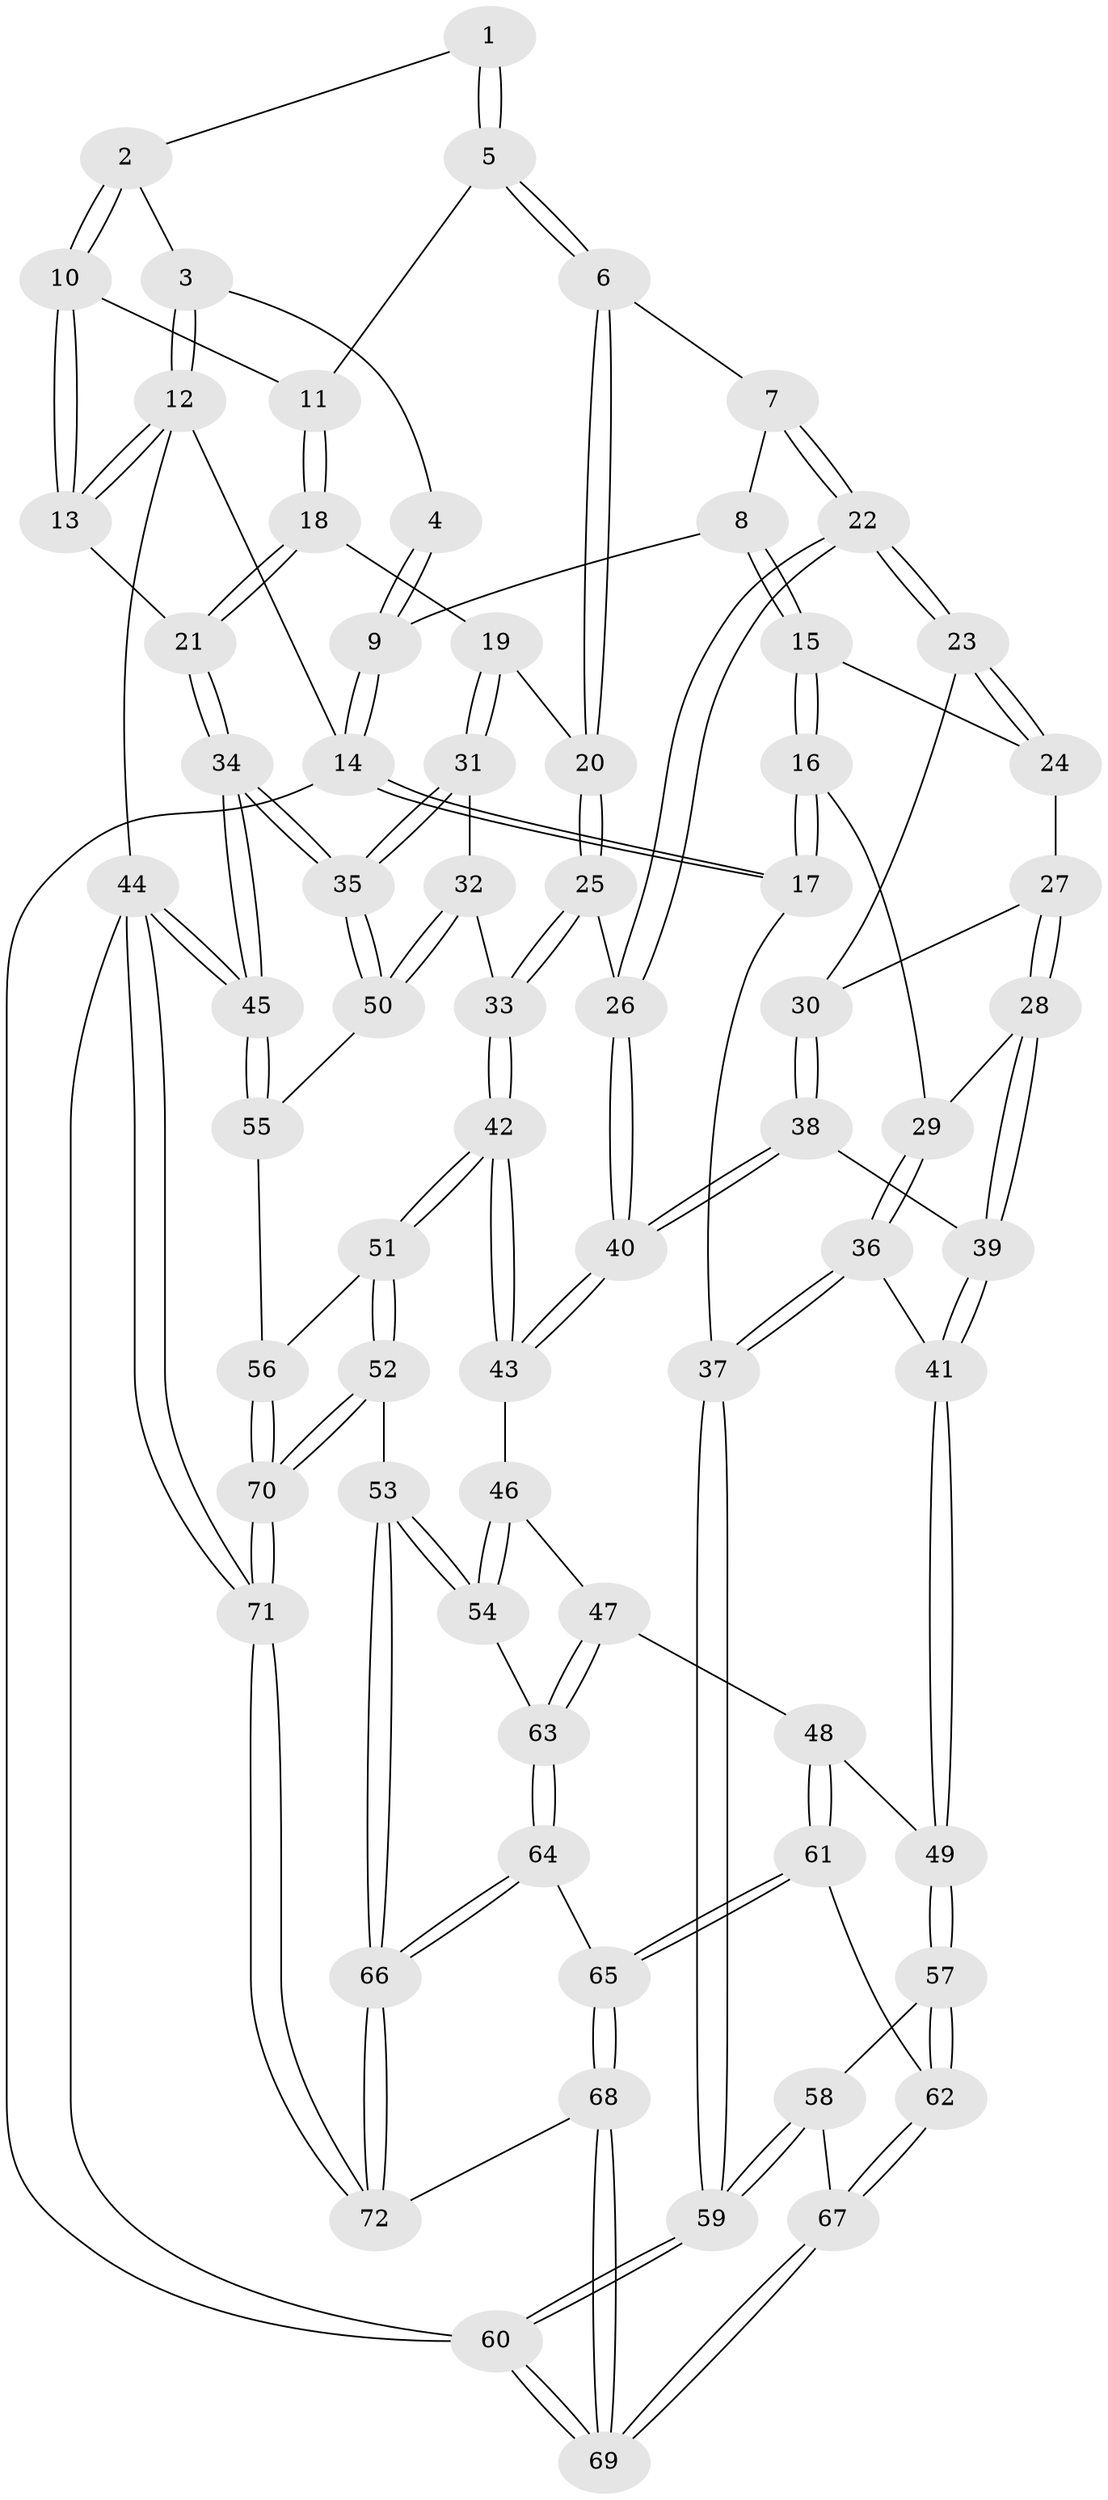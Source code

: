 // coarse degree distribution, {3: 0.16279069767441862, 4: 0.32558139534883723, 6: 0.20930232558139536, 5: 0.2558139534883721, 7: 0.046511627906976744}
// Generated by graph-tools (version 1.1) at 2025/05/03/04/25 22:05:02]
// undirected, 72 vertices, 177 edges
graph export_dot {
graph [start="1"]
  node [color=gray90,style=filled];
  1 [pos="+0.8464884484281169+0.1209666169091359"];
  2 [pos="+0.8558538028135263+0.11411272244945107"];
  3 [pos="+1+0"];
  4 [pos="+0.6479989171824546+0"];
  5 [pos="+0.8362446089594844+0.18290637777528582"];
  6 [pos="+0.7547750766800355+0.23766986920353217"];
  7 [pos="+0.5137727993316422+0.1206655264001169"];
  8 [pos="+0.41860353904514364+0"];
  9 [pos="+0.4184669815136472+0"];
  10 [pos="+1+0.07124133722033306"];
  11 [pos="+0.8571492113568114+0.19220004491306764"];
  12 [pos="+1+0"];
  13 [pos="+1+0.019079109375655143"];
  14 [pos="+0+0"];
  15 [pos="+0.22002382355400021+0.21183509358649533"];
  16 [pos="+0+0.27202846017437426"];
  17 [pos="+0+0.2380321533988077"];
  18 [pos="+0.9975795849504192+0.29693943588466676"];
  19 [pos="+0.9034520589561759+0.3813114584633365"];
  20 [pos="+0.7589316546097488+0.33114852204325074"];
  21 [pos="+1+0.2838969488588266"];
  22 [pos="+0.49282114100431645+0.3986387167245652"];
  23 [pos="+0.40506166201441623+0.3842840759663054"];
  24 [pos="+0.22548483343456088+0.22600985986059524"];
  25 [pos="+0.7273267681350618+0.38543739854400716"];
  26 [pos="+0.49731348069646286+0.4080054763996535"];
  27 [pos="+0.23379392364028395+0.3125988040136245"];
  28 [pos="+0.1601534984163899+0.4463194914927316"];
  29 [pos="+0.08270110120234768+0.38474827527299565"];
  30 [pos="+0.28577514780102886+0.41510372572304194"];
  31 [pos="+0.9043564787559907+0.39173619951865796"];
  32 [pos="+0.8540348986071218+0.5916361455172028"];
  33 [pos="+0.7840161517111217+0.6072978898772804"];
  34 [pos="+1+0.6095265102100149"];
  35 [pos="+1+0.6095561140281053"];
  36 [pos="+0.04033089912311495+0.5802607252236802"];
  37 [pos="+0+0.5506093088203818"];
  38 [pos="+0.2174773333774619+0.5412549349828937"];
  39 [pos="+0.2132125976947391+0.5437399986770679"];
  40 [pos="+0.49155849571894433+0.5225490500408785"];
  41 [pos="+0.17246179609841542+0.6221386342972545"];
  42 [pos="+0.734041223994267+0.6533667012738084"];
  43 [pos="+0.5238511088964122+0.5968378542651865"];
  44 [pos="+1+1"];
  45 [pos="+1+0.8616704175432546"];
  46 [pos="+0.5041775028785667+0.624892300602911"];
  47 [pos="+0.39710049171716716+0.7069173370144742"];
  48 [pos="+0.34726132532721543+0.7097780216591518"];
  49 [pos="+0.1750104977916393+0.6319046539775245"];
  50 [pos="+1+0.6220111736587229"];
  51 [pos="+0.7381011344331428+0.7211478583922536"];
  52 [pos="+0.6176701490611831+0.9103686134801529"];
  53 [pos="+0.5961277388604077+0.92621461966937"];
  54 [pos="+0.5295508887826335+0.7931009473824097"];
  55 [pos="+0.926401624717354+0.7990121136665689"];
  56 [pos="+0.87640995996937+0.8597556790924109"];
  57 [pos="+0.1581778957336061+0.6844679286899235"];
  58 [pos="+0+0.7953843833410461"];
  59 [pos="+0+0.8997530914159904"];
  60 [pos="+0+1"];
  61 [pos="+0.28756370905057954+0.8576669469111132"];
  62 [pos="+0.18895057475643748+0.8155322339440296"];
  63 [pos="+0.420176216345783+0.8046403285023828"];
  64 [pos="+0.41821614483270153+0.8977889421036225"];
  65 [pos="+0.32139470782069185+0.9108373270504264"];
  66 [pos="+0.5612515697980885+0.976117317394879"];
  67 [pos="+0.14716603218107252+0.8728452013159818"];
  68 [pos="+0.05187019373388826+1"];
  69 [pos="+0.018813076299735474+1"];
  70 [pos="+0.921796031859292+0.9811030543201427"];
  71 [pos="+1+1"];
  72 [pos="+0.5635090626853055+1"];
  1 -- 2;
  1 -- 5;
  1 -- 5;
  2 -- 3;
  2 -- 10;
  2 -- 10;
  3 -- 4;
  3 -- 12;
  3 -- 12;
  4 -- 9;
  4 -- 9;
  5 -- 6;
  5 -- 6;
  5 -- 11;
  6 -- 7;
  6 -- 20;
  6 -- 20;
  7 -- 8;
  7 -- 22;
  7 -- 22;
  8 -- 9;
  8 -- 15;
  8 -- 15;
  9 -- 14;
  9 -- 14;
  10 -- 11;
  10 -- 13;
  10 -- 13;
  11 -- 18;
  11 -- 18;
  12 -- 13;
  12 -- 13;
  12 -- 14;
  12 -- 44;
  13 -- 21;
  14 -- 17;
  14 -- 17;
  14 -- 60;
  15 -- 16;
  15 -- 16;
  15 -- 24;
  16 -- 17;
  16 -- 17;
  16 -- 29;
  17 -- 37;
  18 -- 19;
  18 -- 21;
  18 -- 21;
  19 -- 20;
  19 -- 31;
  19 -- 31;
  20 -- 25;
  20 -- 25;
  21 -- 34;
  21 -- 34;
  22 -- 23;
  22 -- 23;
  22 -- 26;
  22 -- 26;
  23 -- 24;
  23 -- 24;
  23 -- 30;
  24 -- 27;
  25 -- 26;
  25 -- 33;
  25 -- 33;
  26 -- 40;
  26 -- 40;
  27 -- 28;
  27 -- 28;
  27 -- 30;
  28 -- 29;
  28 -- 39;
  28 -- 39;
  29 -- 36;
  29 -- 36;
  30 -- 38;
  30 -- 38;
  31 -- 32;
  31 -- 35;
  31 -- 35;
  32 -- 33;
  32 -- 50;
  32 -- 50;
  33 -- 42;
  33 -- 42;
  34 -- 35;
  34 -- 35;
  34 -- 45;
  34 -- 45;
  35 -- 50;
  35 -- 50;
  36 -- 37;
  36 -- 37;
  36 -- 41;
  37 -- 59;
  37 -- 59;
  38 -- 39;
  38 -- 40;
  38 -- 40;
  39 -- 41;
  39 -- 41;
  40 -- 43;
  40 -- 43;
  41 -- 49;
  41 -- 49;
  42 -- 43;
  42 -- 43;
  42 -- 51;
  42 -- 51;
  43 -- 46;
  44 -- 45;
  44 -- 45;
  44 -- 71;
  44 -- 71;
  44 -- 60;
  45 -- 55;
  45 -- 55;
  46 -- 47;
  46 -- 54;
  46 -- 54;
  47 -- 48;
  47 -- 63;
  47 -- 63;
  48 -- 49;
  48 -- 61;
  48 -- 61;
  49 -- 57;
  49 -- 57;
  50 -- 55;
  51 -- 52;
  51 -- 52;
  51 -- 56;
  52 -- 53;
  52 -- 70;
  52 -- 70;
  53 -- 54;
  53 -- 54;
  53 -- 66;
  53 -- 66;
  54 -- 63;
  55 -- 56;
  56 -- 70;
  56 -- 70;
  57 -- 58;
  57 -- 62;
  57 -- 62;
  58 -- 59;
  58 -- 59;
  58 -- 67;
  59 -- 60;
  59 -- 60;
  60 -- 69;
  60 -- 69;
  61 -- 62;
  61 -- 65;
  61 -- 65;
  62 -- 67;
  62 -- 67;
  63 -- 64;
  63 -- 64;
  64 -- 65;
  64 -- 66;
  64 -- 66;
  65 -- 68;
  65 -- 68;
  66 -- 72;
  66 -- 72;
  67 -- 69;
  67 -- 69;
  68 -- 69;
  68 -- 69;
  68 -- 72;
  70 -- 71;
  70 -- 71;
  71 -- 72;
  71 -- 72;
}
